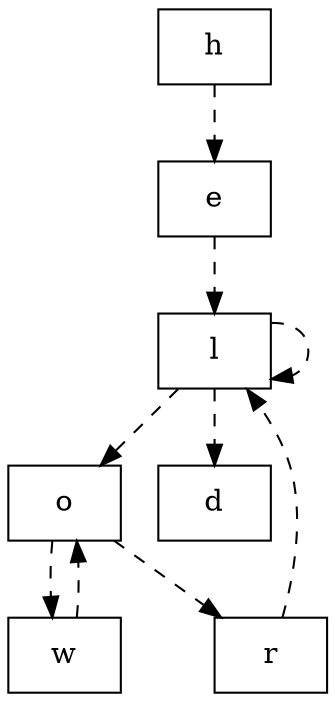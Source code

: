 
digraph helloworld {

node [shape="record"]
edge [style="dashed"]

h;
e;
l;
l;
o;
w;
o;
r;
l;
d;

h -> e -> l -> l -> o -> w -> o -> r -> l -> d;

}

